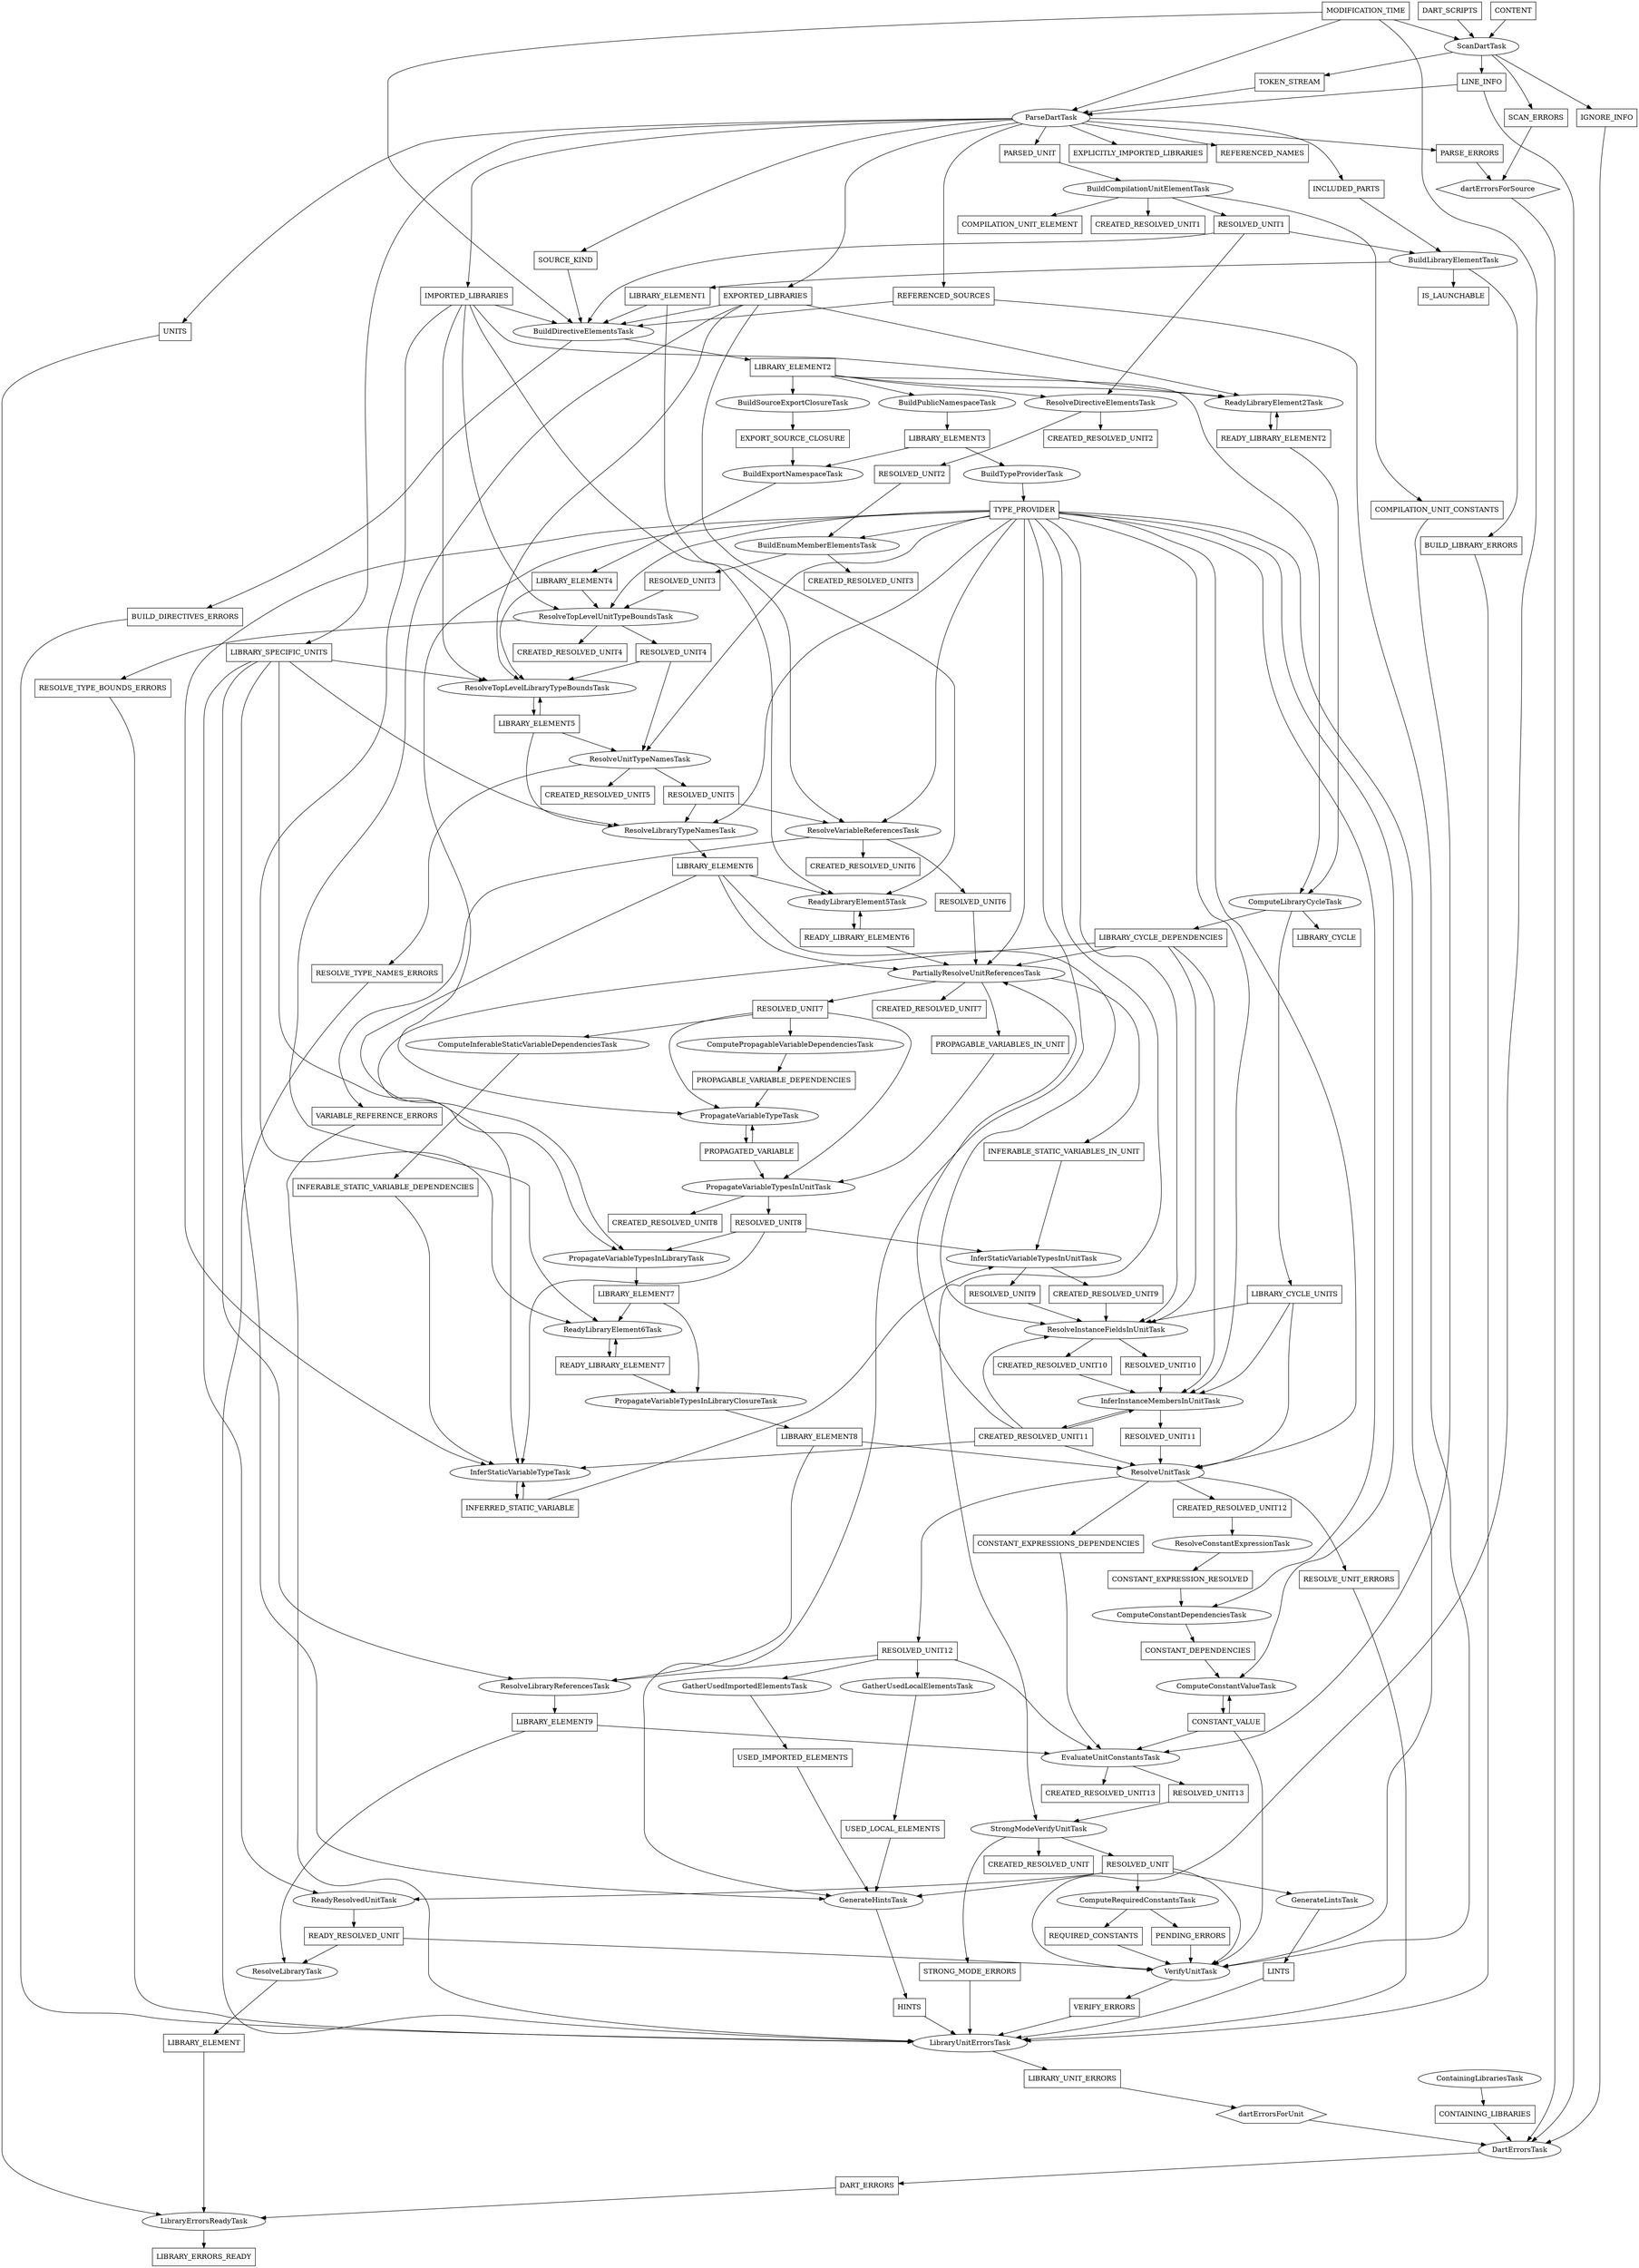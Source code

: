 // Copyright (c) 2015, the Dart project authors.  Please see the AUTHORS file
// for details. All rights reserved. Use of this source code is governed by a
// BSD-style license that can be found in the LICENSE file.
//
// This file has been automatically generated.  Please do not edit it manually.
// To regenerate the file, use the script
// "pkg/analyzer/tool/task_dependency_graph/generate.dart".
//
// To render this graph using Graphviz (www.graphviz.org) use the command:
// "dot tasks.dot -Tpdf -O".
digraph G {
  BUILD_DIRECTIVES_ERRORS -> LibraryUnitErrorsTask
  BUILD_DIRECTIVES_ERRORS [shape=box]
  BUILD_LIBRARY_ERRORS -> LibraryUnitErrorsTask
  BUILD_LIBRARY_ERRORS [shape=box]
  BuildCompilationUnitElementTask -> COMPILATION_UNIT_CONSTANTS
  BuildCompilationUnitElementTask -> COMPILATION_UNIT_ELEMENT
  BuildCompilationUnitElementTask -> CREATED_RESOLVED_UNIT1
  BuildCompilationUnitElementTask -> RESOLVED_UNIT1
  BuildDirectiveElementsTask -> BUILD_DIRECTIVES_ERRORS
  BuildDirectiveElementsTask -> LIBRARY_ELEMENT2
  BuildEnumMemberElementsTask -> CREATED_RESOLVED_UNIT3
  BuildEnumMemberElementsTask -> RESOLVED_UNIT3
  BuildExportNamespaceTask -> LIBRARY_ELEMENT4
  BuildLibraryElementTask -> BUILD_LIBRARY_ERRORS
  BuildLibraryElementTask -> IS_LAUNCHABLE
  BuildLibraryElementTask -> LIBRARY_ELEMENT1
  BuildPublicNamespaceTask -> LIBRARY_ELEMENT3
  BuildSourceExportClosureTask -> EXPORT_SOURCE_CLOSURE
  BuildTypeProviderTask -> TYPE_PROVIDER
  COMPILATION_UNIT_CONSTANTS -> EvaluateUnitConstantsTask
  COMPILATION_UNIT_CONSTANTS [shape=box]
  COMPILATION_UNIT_ELEMENT [shape=box]
  CONSTANT_DEPENDENCIES -> ComputeConstantValueTask
  CONSTANT_DEPENDENCIES [shape=box]
  CONSTANT_EXPRESSIONS_DEPENDENCIES -> EvaluateUnitConstantsTask
  CONSTANT_EXPRESSIONS_DEPENDENCIES [shape=box]
  CONSTANT_EXPRESSION_RESOLVED -> ComputeConstantDependenciesTask
  CONSTANT_EXPRESSION_RESOLVED [shape=box]
  CONSTANT_VALUE -> ComputeConstantValueTask
  CONSTANT_VALUE -> EvaluateUnitConstantsTask
  CONSTANT_VALUE -> VerifyUnitTask
  CONSTANT_VALUE [shape=box]
  CONTAINING_LIBRARIES -> DartErrorsTask
  CONTAINING_LIBRARIES [shape=box]
  CONTENT -> ScanDartTask
  CONTENT [shape=box]
  CREATED_RESOLVED_UNIT [shape=box]
  CREATED_RESOLVED_UNIT1 [shape=box]
  CREATED_RESOLVED_UNIT10 -> InferInstanceMembersInUnitTask
  CREATED_RESOLVED_UNIT10 [shape=box]
  CREATED_RESOLVED_UNIT11 -> InferInstanceMembersInUnitTask
  CREATED_RESOLVED_UNIT11 -> InferStaticVariableTypeTask
  CREATED_RESOLVED_UNIT11 -> PartiallyResolveUnitReferencesTask
  CREATED_RESOLVED_UNIT11 -> ResolveInstanceFieldsInUnitTask
  CREATED_RESOLVED_UNIT11 -> ResolveUnitTask
  CREATED_RESOLVED_UNIT11 [shape=box]
  CREATED_RESOLVED_UNIT12 -> ResolveConstantExpressionTask
  CREATED_RESOLVED_UNIT12 [shape=box]
  CREATED_RESOLVED_UNIT13 [shape=box]
  CREATED_RESOLVED_UNIT2 [shape=box]
  CREATED_RESOLVED_UNIT3 [shape=box]
  CREATED_RESOLVED_UNIT4 [shape=box]
  CREATED_RESOLVED_UNIT5 [shape=box]
  CREATED_RESOLVED_UNIT6 [shape=box]
  CREATED_RESOLVED_UNIT7 [shape=box]
  CREATED_RESOLVED_UNIT8 [shape=box]
  CREATED_RESOLVED_UNIT9 -> ResolveInstanceFieldsInUnitTask
  CREATED_RESOLVED_UNIT9 [shape=box]
  ComputeConstantDependenciesTask -> CONSTANT_DEPENDENCIES
  ComputeConstantValueTask -> CONSTANT_VALUE
  ComputeInferableStaticVariableDependenciesTask -> INFERABLE_STATIC_VARIABLE_DEPENDENCIES
  ComputeLibraryCycleTask -> LIBRARY_CYCLE
  ComputeLibraryCycleTask -> LIBRARY_CYCLE_DEPENDENCIES
  ComputeLibraryCycleTask -> LIBRARY_CYCLE_UNITS
  ComputePropagableVariableDependenciesTask -> PROPAGABLE_VARIABLE_DEPENDENCIES
  ComputeRequiredConstantsTask -> PENDING_ERRORS
  ComputeRequiredConstantsTask -> REQUIRED_CONSTANTS
  ContainingLibrariesTask -> CONTAINING_LIBRARIES
  DART_ERRORS -> LibraryErrorsReadyTask
  DART_ERRORS [shape=box]
  DART_SCRIPTS -> ScanDartTask
  DART_SCRIPTS [shape=box]
  DartErrorsTask -> DART_ERRORS
  EXPLICITLY_IMPORTED_LIBRARIES [shape=box]
  EXPORTED_LIBRARIES -> BuildDirectiveElementsTask
  EXPORTED_LIBRARIES -> ReadyLibraryElement2Task
  EXPORTED_LIBRARIES -> ReadyLibraryElement5Task
  EXPORTED_LIBRARIES -> ReadyLibraryElement6Task
  EXPORTED_LIBRARIES -> ResolveTopLevelLibraryTypeBoundsTask
  EXPORTED_LIBRARIES [shape=box]
  EXPORT_SOURCE_CLOSURE -> BuildExportNamespaceTask
  EXPORT_SOURCE_CLOSURE [shape=box]
  EvaluateUnitConstantsTask -> CREATED_RESOLVED_UNIT13
  EvaluateUnitConstantsTask -> RESOLVED_UNIT13
  GatherUsedImportedElementsTask -> USED_IMPORTED_ELEMENTS
  GatherUsedLocalElementsTask -> USED_LOCAL_ELEMENTS
  GenerateHintsTask -> HINTS
  GenerateLintsTask -> LINTS
  HINTS -> LibraryUnitErrorsTask
  HINTS [shape=box]
  IGNORE_INFO -> DartErrorsTask
  IGNORE_INFO [shape=box]
  IMPORTED_LIBRARIES -> BuildDirectiveElementsTask
  IMPORTED_LIBRARIES -> ReadyLibraryElement2Task
  IMPORTED_LIBRARIES -> ReadyLibraryElement5Task
  IMPORTED_LIBRARIES -> ReadyLibraryElement6Task
  IMPORTED_LIBRARIES -> ResolveTopLevelLibraryTypeBoundsTask
  IMPORTED_LIBRARIES -> ResolveTopLevelUnitTypeBoundsTask
  IMPORTED_LIBRARIES [shape=box]
  INCLUDED_PARTS -> BuildLibraryElementTask
  INCLUDED_PARTS [shape=box]
  INFERABLE_STATIC_VARIABLES_IN_UNIT -> InferStaticVariableTypesInUnitTask
  INFERABLE_STATIC_VARIABLES_IN_UNIT [shape=box]
  INFERABLE_STATIC_VARIABLE_DEPENDENCIES -> InferStaticVariableTypeTask
  INFERABLE_STATIC_VARIABLE_DEPENDENCIES [shape=box]
  INFERRED_STATIC_VARIABLE -> InferStaticVariableTypeTask
  INFERRED_STATIC_VARIABLE -> InferStaticVariableTypesInUnitTask
  INFERRED_STATIC_VARIABLE [shape=box]
  IS_LAUNCHABLE [shape=box]
  InferInstanceMembersInUnitTask -> CREATED_RESOLVED_UNIT11
  InferInstanceMembersInUnitTask -> RESOLVED_UNIT11
  InferStaticVariableTypeTask -> INFERRED_STATIC_VARIABLE
  InferStaticVariableTypesInUnitTask -> CREATED_RESOLVED_UNIT9
  InferStaticVariableTypesInUnitTask -> RESOLVED_UNIT9
  LIBRARY_CYCLE [shape=box]
  LIBRARY_CYCLE_DEPENDENCIES -> InferInstanceMembersInUnitTask
  LIBRARY_CYCLE_DEPENDENCIES -> InferStaticVariableTypeTask
  LIBRARY_CYCLE_DEPENDENCIES -> PartiallyResolveUnitReferencesTask
  LIBRARY_CYCLE_DEPENDENCIES -> ResolveInstanceFieldsInUnitTask
  LIBRARY_CYCLE_DEPENDENCIES [shape=box]
  LIBRARY_CYCLE_UNITS -> InferInstanceMembersInUnitTask
  LIBRARY_CYCLE_UNITS -> ResolveInstanceFieldsInUnitTask
  LIBRARY_CYCLE_UNITS -> ResolveUnitTask
  LIBRARY_CYCLE_UNITS [shape=box]
  LIBRARY_ELEMENT -> LibraryErrorsReadyTask
  LIBRARY_ELEMENT [shape=box]
  LIBRARY_ELEMENT1 -> BuildDirectiveElementsTask
  LIBRARY_ELEMENT1 -> ResolveVariableReferencesTask
  LIBRARY_ELEMENT1 [shape=box]
  LIBRARY_ELEMENT2 -> BuildPublicNamespaceTask
  LIBRARY_ELEMENT2 -> BuildSourceExportClosureTask
  LIBRARY_ELEMENT2 -> ComputeLibraryCycleTask
  LIBRARY_ELEMENT2 -> ReadyLibraryElement2Task
  LIBRARY_ELEMENT2 -> ResolveDirectiveElementsTask
  LIBRARY_ELEMENT2 [shape=box]
  LIBRARY_ELEMENT3 -> BuildExportNamespaceTask
  LIBRARY_ELEMENT3 -> BuildTypeProviderTask
  LIBRARY_ELEMENT3 [shape=box]
  LIBRARY_ELEMENT4 -> ResolveTopLevelLibraryTypeBoundsTask
  LIBRARY_ELEMENT4 -> ResolveTopLevelUnitTypeBoundsTask
  LIBRARY_ELEMENT4 [shape=box]
  LIBRARY_ELEMENT5 -> ResolveLibraryTypeNamesTask
  LIBRARY_ELEMENT5 -> ResolveTopLevelLibraryTypeBoundsTask
  LIBRARY_ELEMENT5 -> ResolveUnitTypeNamesTask
  LIBRARY_ELEMENT5 [shape=box]
  LIBRARY_ELEMENT6 -> PartiallyResolveUnitReferencesTask
  LIBRARY_ELEMENT6 -> PropagateVariableTypesInLibraryTask
  LIBRARY_ELEMENT6 -> ReadyLibraryElement5Task
  LIBRARY_ELEMENT6 -> ResolveInstanceFieldsInUnitTask
  LIBRARY_ELEMENT6 [shape=box]
  LIBRARY_ELEMENT7 -> PropagateVariableTypesInLibraryClosureTask
  LIBRARY_ELEMENT7 -> ReadyLibraryElement6Task
  LIBRARY_ELEMENT7 [shape=box]
  LIBRARY_ELEMENT8 -> ResolveLibraryReferencesTask
  LIBRARY_ELEMENT8 -> ResolveUnitTask
  LIBRARY_ELEMENT8 [shape=box]
  LIBRARY_ELEMENT9 -> EvaluateUnitConstantsTask
  LIBRARY_ELEMENT9 -> ResolveLibraryTask
  LIBRARY_ELEMENT9 [shape=box]
  LIBRARY_ERRORS_READY [shape=box]
  LIBRARY_SPECIFIC_UNITS -> GenerateHintsTask
  LIBRARY_SPECIFIC_UNITS -> PropagateVariableTypesInLibraryTask
  LIBRARY_SPECIFIC_UNITS -> ReadyResolvedUnitTask
  LIBRARY_SPECIFIC_UNITS -> ResolveLibraryReferencesTask
  LIBRARY_SPECIFIC_UNITS -> ResolveLibraryTypeNamesTask
  LIBRARY_SPECIFIC_UNITS -> ResolveTopLevelLibraryTypeBoundsTask
  LIBRARY_SPECIFIC_UNITS [shape=box]
  LIBRARY_UNIT_ERRORS -> dartErrorsForUnit
  LIBRARY_UNIT_ERRORS [shape=box]
  LINE_INFO -> DartErrorsTask
  LINE_INFO -> ParseDartTask
  LINE_INFO [shape=box]
  LINTS -> LibraryUnitErrorsTask
  LINTS [shape=box]
  LibraryErrorsReadyTask -> LIBRARY_ERRORS_READY
  LibraryUnitErrorsTask -> LIBRARY_UNIT_ERRORS
  MODIFICATION_TIME -> BuildDirectiveElementsTask
  MODIFICATION_TIME -> ParseDartTask
  MODIFICATION_TIME -> ScanDartTask
  MODIFICATION_TIME -> VerifyUnitTask
  MODIFICATION_TIME [shape=box]
  PARSED_UNIT -> BuildCompilationUnitElementTask
  PARSED_UNIT [shape=box]
  PARSE_ERRORS -> dartErrorsForSource
  PARSE_ERRORS [shape=box]
  PENDING_ERRORS -> VerifyUnitTask
  PENDING_ERRORS [shape=box]
  PROPAGABLE_VARIABLES_IN_UNIT -> PropagateVariableTypesInUnitTask
  PROPAGABLE_VARIABLES_IN_UNIT [shape=box]
  PROPAGABLE_VARIABLE_DEPENDENCIES -> PropagateVariableTypeTask
  PROPAGABLE_VARIABLE_DEPENDENCIES [shape=box]
  PROPAGATED_VARIABLE -> PropagateVariableTypeTask
  PROPAGATED_VARIABLE -> PropagateVariableTypesInUnitTask
  PROPAGATED_VARIABLE [shape=box]
  ParseDartTask -> EXPLICITLY_IMPORTED_LIBRARIES
  ParseDartTask -> EXPORTED_LIBRARIES
  ParseDartTask -> IMPORTED_LIBRARIES
  ParseDartTask -> INCLUDED_PARTS
  ParseDartTask -> LIBRARY_SPECIFIC_UNITS
  ParseDartTask -> PARSED_UNIT
  ParseDartTask -> PARSE_ERRORS
  ParseDartTask -> REFERENCED_NAMES
  ParseDartTask -> REFERENCED_SOURCES
  ParseDartTask -> SOURCE_KIND
  ParseDartTask -> UNITS
  PartiallyResolveUnitReferencesTask -> CREATED_RESOLVED_UNIT7
  PartiallyResolveUnitReferencesTask -> INFERABLE_STATIC_VARIABLES_IN_UNIT
  PartiallyResolveUnitReferencesTask -> PROPAGABLE_VARIABLES_IN_UNIT
  PartiallyResolveUnitReferencesTask -> RESOLVED_UNIT7
  PropagateVariableTypeTask -> PROPAGATED_VARIABLE
  PropagateVariableTypesInLibraryClosureTask -> LIBRARY_ELEMENT8
  PropagateVariableTypesInLibraryTask -> LIBRARY_ELEMENT7
  PropagateVariableTypesInUnitTask -> CREATED_RESOLVED_UNIT8
  PropagateVariableTypesInUnitTask -> RESOLVED_UNIT8
  READY_LIBRARY_ELEMENT2 -> ComputeLibraryCycleTask
  READY_LIBRARY_ELEMENT2 -> ReadyLibraryElement2Task
  READY_LIBRARY_ELEMENT2 [shape=box]
  READY_LIBRARY_ELEMENT6 -> PartiallyResolveUnitReferencesTask
  READY_LIBRARY_ELEMENT6 -> ReadyLibraryElement5Task
  READY_LIBRARY_ELEMENT6 [shape=box]
  READY_LIBRARY_ELEMENT7 -> PropagateVariableTypesInLibraryClosureTask
  READY_LIBRARY_ELEMENT7 -> ReadyLibraryElement6Task
  READY_LIBRARY_ELEMENT7 [shape=box]
  READY_RESOLVED_UNIT -> ResolveLibraryTask
  READY_RESOLVED_UNIT -> VerifyUnitTask
  READY_RESOLVED_UNIT [shape=box]
  REFERENCED_NAMES [shape=box]
  REFERENCED_SOURCES -> BuildDirectiveElementsTask
  REFERENCED_SOURCES -> VerifyUnitTask
  REFERENCED_SOURCES [shape=box]
  REQUIRED_CONSTANTS -> VerifyUnitTask
  REQUIRED_CONSTANTS [shape=box]
  RESOLVED_UNIT -> ComputeRequiredConstantsTask
  RESOLVED_UNIT -> GenerateHintsTask
  RESOLVED_UNIT -> GenerateLintsTask
  RESOLVED_UNIT -> ReadyResolvedUnitTask
  RESOLVED_UNIT -> VerifyUnitTask
  RESOLVED_UNIT [shape=box]
  RESOLVED_UNIT1 -> BuildDirectiveElementsTask
  RESOLVED_UNIT1 -> BuildLibraryElementTask
  RESOLVED_UNIT1 -> ResolveDirectiveElementsTask
  RESOLVED_UNIT1 [shape=box]
  RESOLVED_UNIT10 -> InferInstanceMembersInUnitTask
  RESOLVED_UNIT10 [shape=box]
  RESOLVED_UNIT11 -> ResolveUnitTask
  RESOLVED_UNIT11 [shape=box]
  RESOLVED_UNIT12 -> EvaluateUnitConstantsTask
  RESOLVED_UNIT12 -> GatherUsedImportedElementsTask
  RESOLVED_UNIT12 -> GatherUsedLocalElementsTask
  RESOLVED_UNIT12 -> ResolveLibraryReferencesTask
  RESOLVED_UNIT12 [shape=box]
  RESOLVED_UNIT13 -> StrongModeVerifyUnitTask
  RESOLVED_UNIT13 [shape=box]
  RESOLVED_UNIT2 -> BuildEnumMemberElementsTask
  RESOLVED_UNIT2 [shape=box]
  RESOLVED_UNIT3 -> ResolveTopLevelUnitTypeBoundsTask
  RESOLVED_UNIT3 [shape=box]
  RESOLVED_UNIT4 -> ResolveTopLevelLibraryTypeBoundsTask
  RESOLVED_UNIT4 -> ResolveUnitTypeNamesTask
  RESOLVED_UNIT4 [shape=box]
  RESOLVED_UNIT5 -> ResolveLibraryTypeNamesTask
  RESOLVED_UNIT5 -> ResolveVariableReferencesTask
  RESOLVED_UNIT5 [shape=box]
  RESOLVED_UNIT6 -> PartiallyResolveUnitReferencesTask
  RESOLVED_UNIT6 [shape=box]
  RESOLVED_UNIT7 -> ComputeInferableStaticVariableDependenciesTask
  RESOLVED_UNIT7 -> ComputePropagableVariableDependenciesTask
  RESOLVED_UNIT7 -> PropagateVariableTypeTask
  RESOLVED_UNIT7 -> PropagateVariableTypesInUnitTask
  RESOLVED_UNIT7 [shape=box]
  RESOLVED_UNIT8 -> InferStaticVariableTypeTask
  RESOLVED_UNIT8 -> InferStaticVariableTypesInUnitTask
  RESOLVED_UNIT8 -> PropagateVariableTypesInLibraryTask
  RESOLVED_UNIT8 [shape=box]
  RESOLVED_UNIT9 -> ResolveInstanceFieldsInUnitTask
  RESOLVED_UNIT9 [shape=box]
  RESOLVE_TYPE_BOUNDS_ERRORS -> LibraryUnitErrorsTask
  RESOLVE_TYPE_BOUNDS_ERRORS [shape=box]
  RESOLVE_TYPE_NAMES_ERRORS -> LibraryUnitErrorsTask
  RESOLVE_TYPE_NAMES_ERRORS [shape=box]
  RESOLVE_UNIT_ERRORS -> LibraryUnitErrorsTask
  RESOLVE_UNIT_ERRORS [shape=box]
  ReadyLibraryElement2Task -> READY_LIBRARY_ELEMENT2
  ReadyLibraryElement5Task -> READY_LIBRARY_ELEMENT6
  ReadyLibraryElement6Task -> READY_LIBRARY_ELEMENT7
  ReadyResolvedUnitTask -> READY_RESOLVED_UNIT
  ResolveConstantExpressionTask -> CONSTANT_EXPRESSION_RESOLVED
  ResolveDirectiveElementsTask -> CREATED_RESOLVED_UNIT2
  ResolveDirectiveElementsTask -> RESOLVED_UNIT2
  ResolveInstanceFieldsInUnitTask -> CREATED_RESOLVED_UNIT10
  ResolveInstanceFieldsInUnitTask -> RESOLVED_UNIT10
  ResolveLibraryReferencesTask -> LIBRARY_ELEMENT9
  ResolveLibraryTask -> LIBRARY_ELEMENT
  ResolveLibraryTypeNamesTask -> LIBRARY_ELEMENT6
  ResolveTopLevelLibraryTypeBoundsTask -> LIBRARY_ELEMENT5
  ResolveTopLevelUnitTypeBoundsTask -> CREATED_RESOLVED_UNIT4
  ResolveTopLevelUnitTypeBoundsTask -> RESOLVED_UNIT4
  ResolveTopLevelUnitTypeBoundsTask -> RESOLVE_TYPE_BOUNDS_ERRORS
  ResolveUnitTask -> CONSTANT_EXPRESSIONS_DEPENDENCIES
  ResolveUnitTask -> CREATED_RESOLVED_UNIT12
  ResolveUnitTask -> RESOLVED_UNIT12
  ResolveUnitTask -> RESOLVE_UNIT_ERRORS
  ResolveUnitTypeNamesTask -> CREATED_RESOLVED_UNIT5
  ResolveUnitTypeNamesTask -> RESOLVED_UNIT5
  ResolveUnitTypeNamesTask -> RESOLVE_TYPE_NAMES_ERRORS
  ResolveVariableReferencesTask -> CREATED_RESOLVED_UNIT6
  ResolveVariableReferencesTask -> RESOLVED_UNIT6
  ResolveVariableReferencesTask -> VARIABLE_REFERENCE_ERRORS
  SCAN_ERRORS -> dartErrorsForSource
  SCAN_ERRORS [shape=box]
  SOURCE_KIND -> BuildDirectiveElementsTask
  SOURCE_KIND [shape=box]
  STRONG_MODE_ERRORS -> LibraryUnitErrorsTask
  STRONG_MODE_ERRORS [shape=box]
  ScanDartTask -> IGNORE_INFO
  ScanDartTask -> LINE_INFO
  ScanDartTask -> SCAN_ERRORS
  ScanDartTask -> TOKEN_STREAM
  StrongModeVerifyUnitTask -> CREATED_RESOLVED_UNIT
  StrongModeVerifyUnitTask -> RESOLVED_UNIT
  StrongModeVerifyUnitTask -> STRONG_MODE_ERRORS
  TOKEN_STREAM -> ParseDartTask
  TOKEN_STREAM [shape=box]
  TYPE_PROVIDER -> BuildEnumMemberElementsTask
  TYPE_PROVIDER -> ComputeConstantDependenciesTask
  TYPE_PROVIDER -> ComputeConstantValueTask
  TYPE_PROVIDER -> GenerateHintsTask
  TYPE_PROVIDER -> InferInstanceMembersInUnitTask
  TYPE_PROVIDER -> InferStaticVariableTypeTask
  TYPE_PROVIDER -> PartiallyResolveUnitReferencesTask
  TYPE_PROVIDER -> PropagateVariableTypeTask
  TYPE_PROVIDER -> ResolveInstanceFieldsInUnitTask
  TYPE_PROVIDER -> ResolveLibraryTypeNamesTask
  TYPE_PROVIDER -> ResolveTopLevelUnitTypeBoundsTask
  TYPE_PROVIDER -> ResolveUnitTask
  TYPE_PROVIDER -> ResolveUnitTypeNamesTask
  TYPE_PROVIDER -> ResolveVariableReferencesTask
  TYPE_PROVIDER -> StrongModeVerifyUnitTask
  TYPE_PROVIDER -> VerifyUnitTask
  TYPE_PROVIDER [shape=box]
  UNITS -> LibraryErrorsReadyTask
  UNITS [shape=box]
  USED_IMPORTED_ELEMENTS -> GenerateHintsTask
  USED_IMPORTED_ELEMENTS [shape=box]
  USED_LOCAL_ELEMENTS -> GenerateHintsTask
  USED_LOCAL_ELEMENTS [shape=box]
  VARIABLE_REFERENCE_ERRORS -> LibraryUnitErrorsTask
  VARIABLE_REFERENCE_ERRORS [shape=box]
  VERIFY_ERRORS -> LibraryUnitErrorsTask
  VERIFY_ERRORS [shape=box]
  VerifyUnitTask -> VERIFY_ERRORS
  dartErrorsForSource -> DartErrorsTask
  dartErrorsForSource [shape=hexagon]
  dartErrorsForUnit -> DartErrorsTask
  dartErrorsForUnit [shape=hexagon]
}
